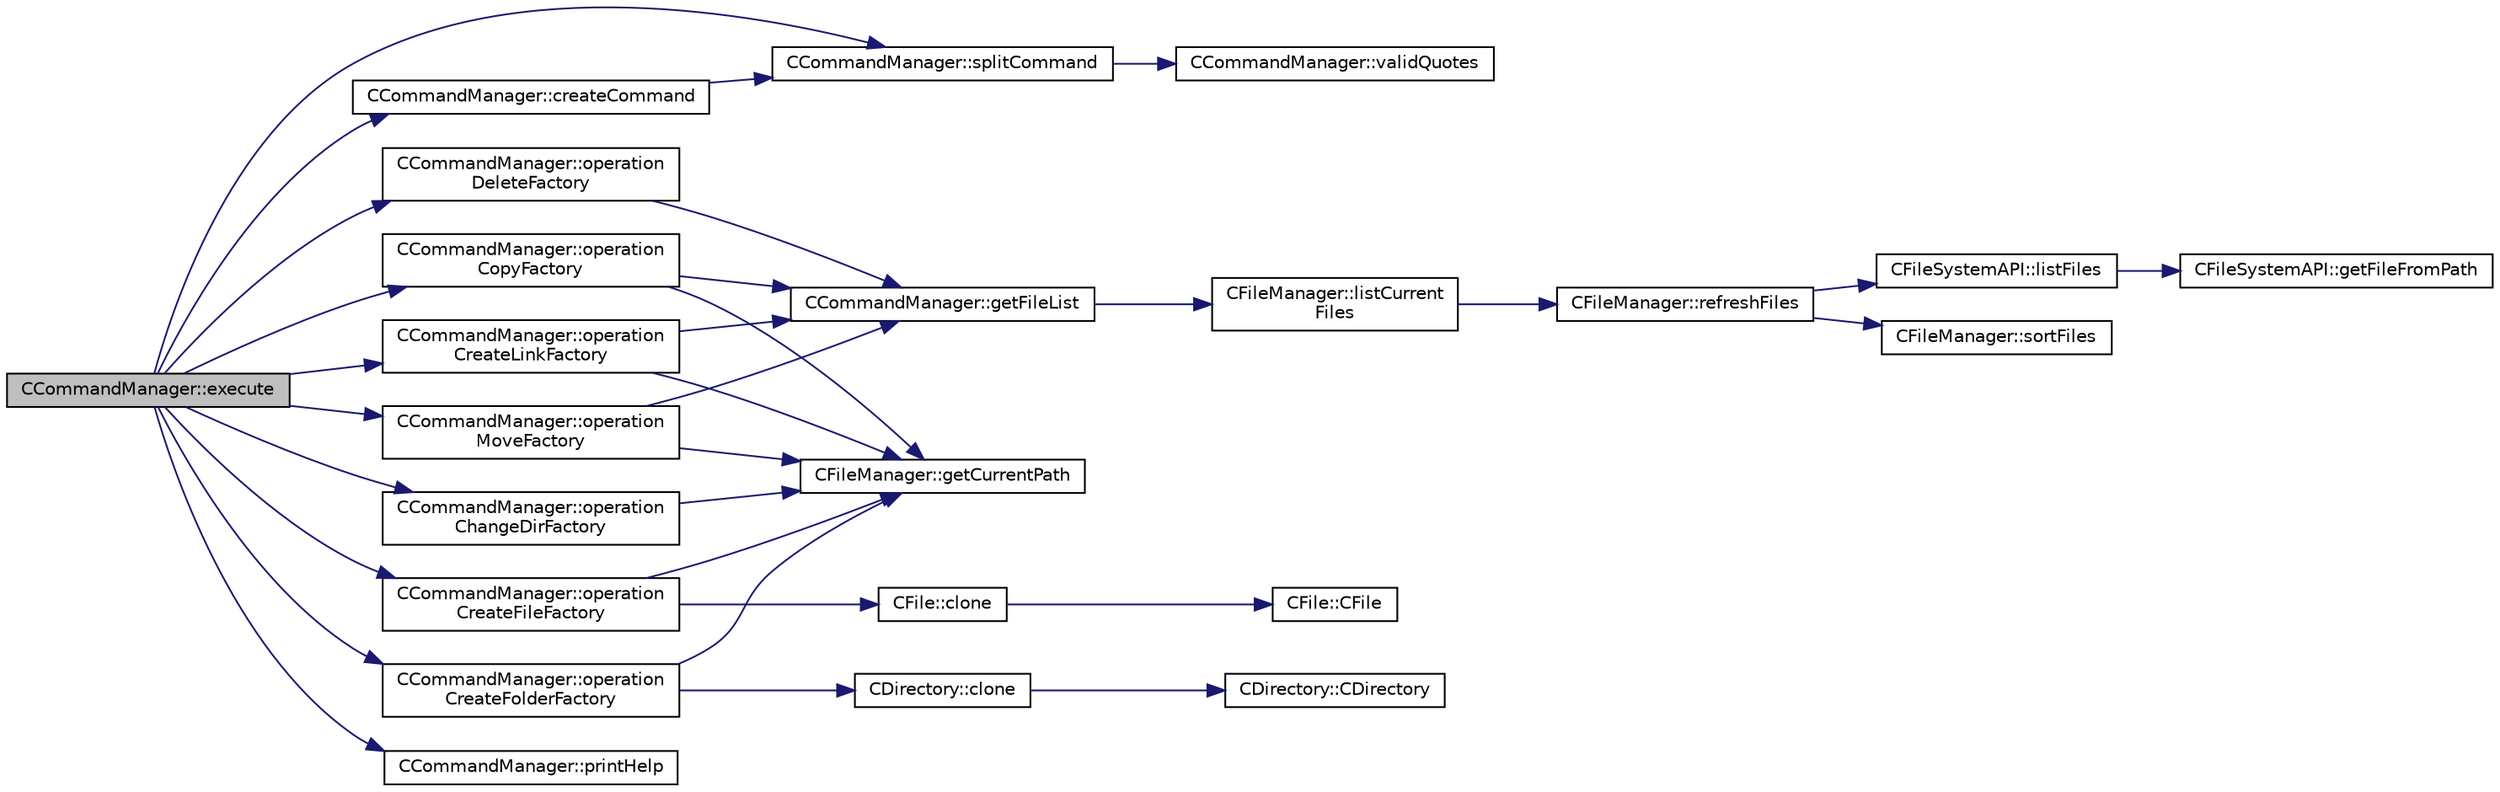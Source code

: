 digraph "CCommandManager::execute"
{
 // LATEX_PDF_SIZE
  edge [fontname="Helvetica",fontsize="10",labelfontname="Helvetica",labelfontsize="10"];
  node [fontname="Helvetica",fontsize="10",shape=record];
  rankdir="LR";
  Node1 [label="CCommandManager::execute",height=0.2,width=0.4,color="black", fillcolor="grey75", style="filled", fontcolor="black",tooltip=" "];
  Node1 -> Node2 [color="midnightblue",fontsize="10",style="solid",fontname="Helvetica"];
  Node2 [label="CCommandManager::createCommand",height=0.2,width=0.4,color="black", fillcolor="white", style="filled",URL="$classCCommandManager.html#a3c19e151e04c42e08604307a06d1c151",tooltip=" "];
  Node2 -> Node3 [color="midnightblue",fontsize="10",style="solid",fontname="Helvetica"];
  Node3 [label="CCommandManager::splitCommand",height=0.2,width=0.4,color="black", fillcolor="white", style="filled",URL="$classCCommandManager.html#a7f660a6789643c3e62f6d0412cce2063",tooltip=" "];
  Node3 -> Node4 [color="midnightblue",fontsize="10",style="solid",fontname="Helvetica"];
  Node4 [label="CCommandManager::validQuotes",height=0.2,width=0.4,color="black", fillcolor="white", style="filled",URL="$classCCommandManager.html#a22bd342d36b157b3669edf850b21ed80",tooltip=" "];
  Node1 -> Node5 [color="midnightblue",fontsize="10",style="solid",fontname="Helvetica"];
  Node5 [label="CCommandManager::operation\lChangeDirFactory",height=0.2,width=0.4,color="black", fillcolor="white", style="filled",URL="$classCCommandManager.html#a2cef187651e982d86592aba35f1fcf74",tooltip=" "];
  Node5 -> Node6 [color="midnightblue",fontsize="10",style="solid",fontname="Helvetica"];
  Node6 [label="CFileManager::getCurrentPath",height=0.2,width=0.4,color="black", fillcolor="white", style="filled",URL="$classCFileManager.html#aac576b990e61789c354c83e84ed5645d",tooltip=" "];
  Node1 -> Node7 [color="midnightblue",fontsize="10",style="solid",fontname="Helvetica"];
  Node7 [label="CCommandManager::operation\lCopyFactory",height=0.2,width=0.4,color="black", fillcolor="white", style="filled",URL="$classCCommandManager.html#a502980f031d39bafbd5d181c250025c4",tooltip=" "];
  Node7 -> Node6 [color="midnightblue",fontsize="10",style="solid",fontname="Helvetica"];
  Node7 -> Node8 [color="midnightblue",fontsize="10",style="solid",fontname="Helvetica"];
  Node8 [label="CCommandManager::getFileList",height=0.2,width=0.4,color="black", fillcolor="white", style="filled",URL="$classCCommandManager.html#a5c21aa796960f973da02591e3dfc3f4e",tooltip=" "];
  Node8 -> Node9 [color="midnightblue",fontsize="10",style="solid",fontname="Helvetica"];
  Node9 [label="CFileManager::listCurrent\lFiles",height=0.2,width=0.4,color="black", fillcolor="white", style="filled",URL="$classCFileManager.html#a1c70fbd10852e0dca8bb066686129b00",tooltip=" "];
  Node9 -> Node10 [color="midnightblue",fontsize="10",style="solid",fontname="Helvetica"];
  Node10 [label="CFileManager::refreshFiles",height=0.2,width=0.4,color="black", fillcolor="white", style="filled",URL="$classCFileManager.html#a739d78e2f8fdf7e8f86e1bdece9702fd",tooltip=" "];
  Node10 -> Node11 [color="midnightblue",fontsize="10",style="solid",fontname="Helvetica"];
  Node11 [label="CFileSystemAPI::listFiles",height=0.2,width=0.4,color="black", fillcolor="white", style="filled",URL="$classCFileSystemAPI.html#a01982170a8917d4f080710c39a86aeb0",tooltip=" "];
  Node11 -> Node12 [color="midnightblue",fontsize="10",style="solid",fontname="Helvetica"];
  Node12 [label="CFileSystemAPI::getFileFromPath",height=0.2,width=0.4,color="black", fillcolor="white", style="filled",URL="$classCFileSystemAPI.html#a367959d77505b73ea292806d12510744",tooltip=" "];
  Node10 -> Node13 [color="midnightblue",fontsize="10",style="solid",fontname="Helvetica"];
  Node13 [label="CFileManager::sortFiles",height=0.2,width=0.4,color="black", fillcolor="white", style="filled",URL="$classCFileManager.html#abdbd0f778f8d08bde297ba6caa25fc84",tooltip=" "];
  Node1 -> Node14 [color="midnightblue",fontsize="10",style="solid",fontname="Helvetica"];
  Node14 [label="CCommandManager::operation\lCreateFileFactory",height=0.2,width=0.4,color="black", fillcolor="white", style="filled",URL="$classCCommandManager.html#a1ac427d963f5d29ed428bc6316993068",tooltip=" "];
  Node14 -> Node15 [color="midnightblue",fontsize="10",style="solid",fontname="Helvetica"];
  Node15 [label="CFile::clone",height=0.2,width=0.4,color="black", fillcolor="white", style="filled",URL="$classCFile.html#a70a5eb466d7be30786c99c40cddb36ef",tooltip=" "];
  Node15 -> Node16 [color="midnightblue",fontsize="10",style="solid",fontname="Helvetica"];
  Node16 [label="CFile::CFile",height=0.2,width=0.4,color="black", fillcolor="white", style="filled",URL="$classCFile.html#a3d6d9d432db54b485f09f49c75df26ca",tooltip=" "];
  Node14 -> Node6 [color="midnightblue",fontsize="10",style="solid",fontname="Helvetica"];
  Node1 -> Node17 [color="midnightblue",fontsize="10",style="solid",fontname="Helvetica"];
  Node17 [label="CCommandManager::operation\lCreateFolderFactory",height=0.2,width=0.4,color="black", fillcolor="white", style="filled",URL="$classCCommandManager.html#ae262e6a5e2f158d6a24885d579804e20",tooltip=" "];
  Node17 -> Node18 [color="midnightblue",fontsize="10",style="solid",fontname="Helvetica"];
  Node18 [label="CDirectory::clone",height=0.2,width=0.4,color="black", fillcolor="white", style="filled",URL="$classCDirectory.html#a7a92c2b37a4723e7013c57d6f123909e",tooltip=" "];
  Node18 -> Node19 [color="midnightblue",fontsize="10",style="solid",fontname="Helvetica"];
  Node19 [label="CDirectory::CDirectory",height=0.2,width=0.4,color="black", fillcolor="white", style="filled",URL="$classCDirectory.html#a52ab6194c6458b18705f1854228773a8",tooltip=" "];
  Node17 -> Node6 [color="midnightblue",fontsize="10",style="solid",fontname="Helvetica"];
  Node1 -> Node20 [color="midnightblue",fontsize="10",style="solid",fontname="Helvetica"];
  Node20 [label="CCommandManager::operation\lCreateLinkFactory",height=0.2,width=0.4,color="black", fillcolor="white", style="filled",URL="$classCCommandManager.html#a5d7edeac2dd9314af9f24a0d2aebbd4e",tooltip=" "];
  Node20 -> Node6 [color="midnightblue",fontsize="10",style="solid",fontname="Helvetica"];
  Node20 -> Node8 [color="midnightblue",fontsize="10",style="solid",fontname="Helvetica"];
  Node1 -> Node21 [color="midnightblue",fontsize="10",style="solid",fontname="Helvetica"];
  Node21 [label="CCommandManager::operation\lDeleteFactory",height=0.2,width=0.4,color="black", fillcolor="white", style="filled",URL="$classCCommandManager.html#a769d4afe3e104c2b7ea204e3f80798b5",tooltip=" "];
  Node21 -> Node8 [color="midnightblue",fontsize="10",style="solid",fontname="Helvetica"];
  Node1 -> Node22 [color="midnightblue",fontsize="10",style="solid",fontname="Helvetica"];
  Node22 [label="CCommandManager::operation\lMoveFactory",height=0.2,width=0.4,color="black", fillcolor="white", style="filled",URL="$classCCommandManager.html#adf247c4ab0a913b174094c8424cee5ae",tooltip=" "];
  Node22 -> Node6 [color="midnightblue",fontsize="10",style="solid",fontname="Helvetica"];
  Node22 -> Node8 [color="midnightblue",fontsize="10",style="solid",fontname="Helvetica"];
  Node1 -> Node23 [color="midnightblue",fontsize="10",style="solid",fontname="Helvetica"];
  Node23 [label="CCommandManager::printHelp",height=0.2,width=0.4,color="black", fillcolor="white", style="filled",URL="$classCCommandManager.html#aa23629cd892b892f7345698e26ce3300",tooltip=" "];
  Node1 -> Node3 [color="midnightblue",fontsize="10",style="solid",fontname="Helvetica"];
}
